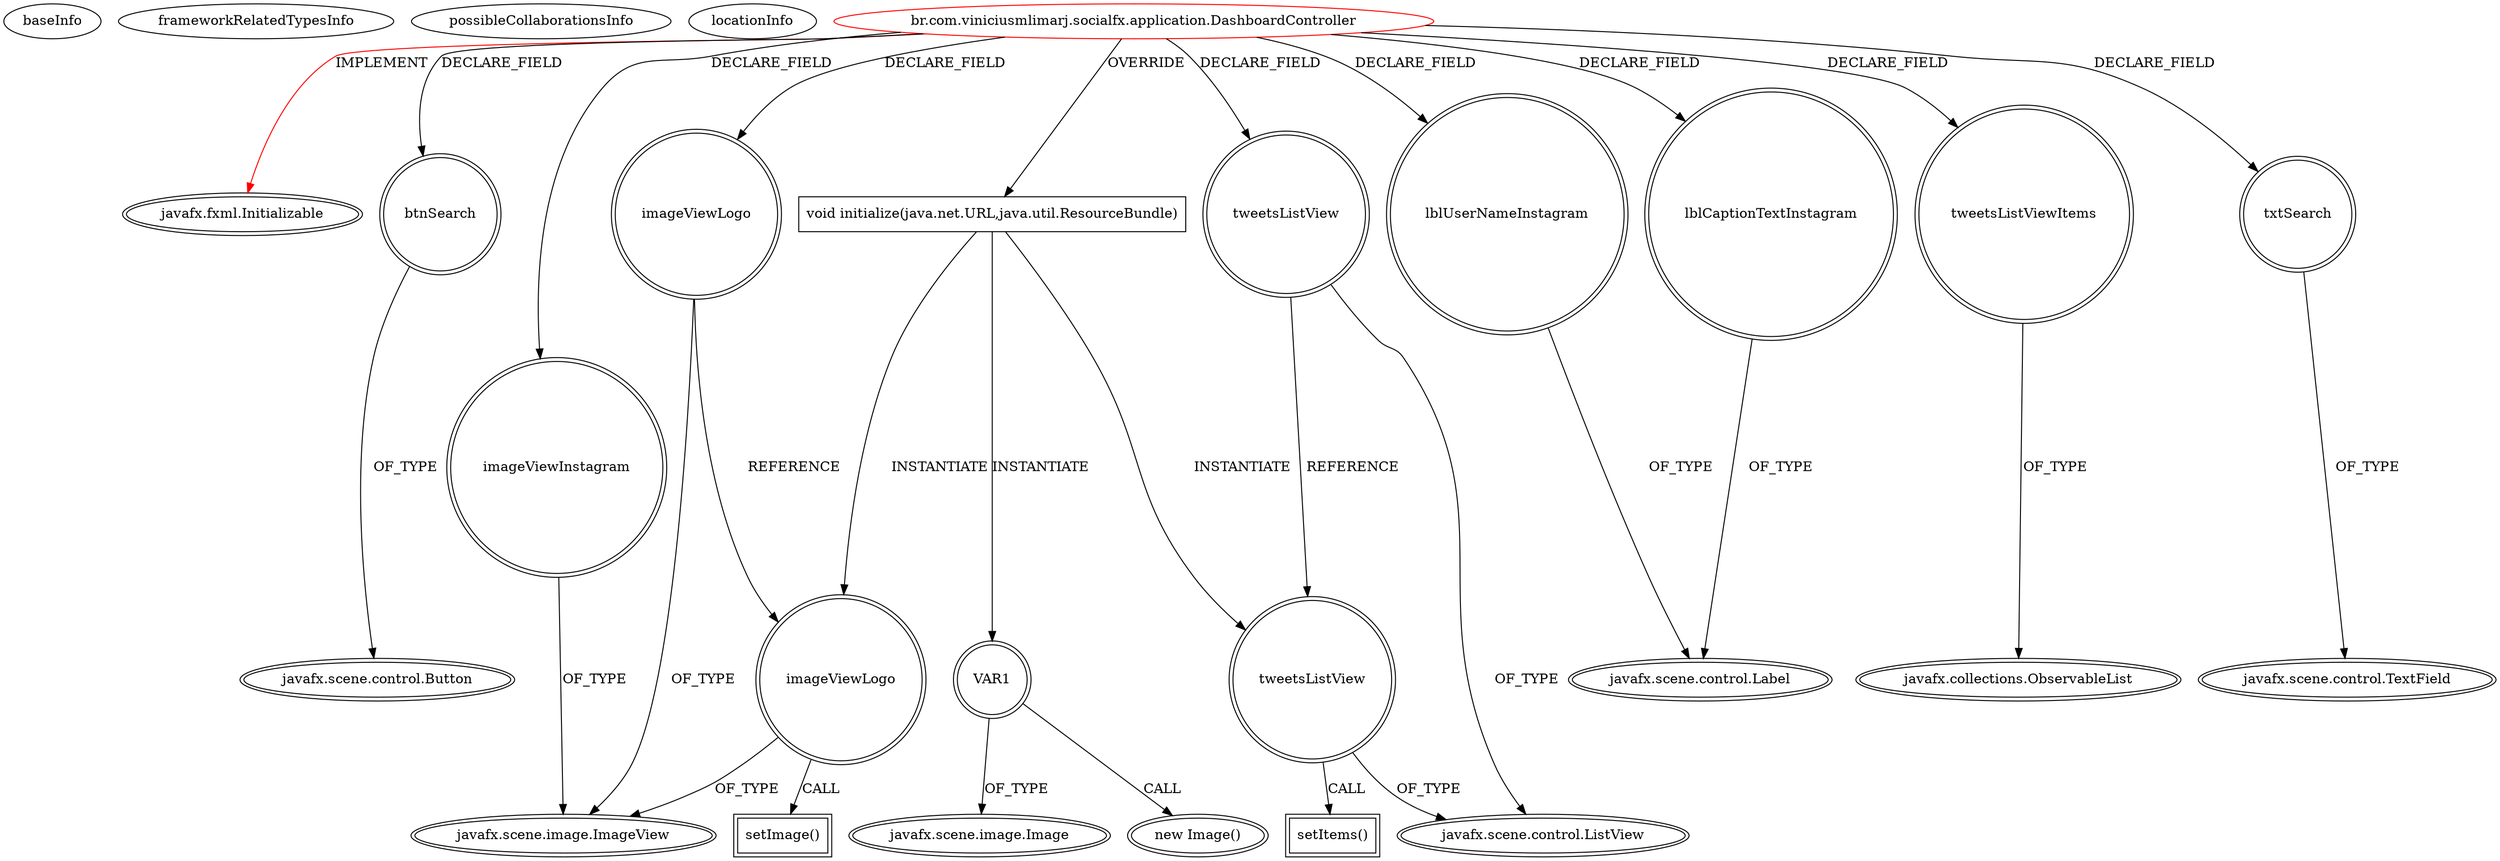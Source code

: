 digraph {
baseInfo[graphId=4705,category="extension_graph",isAnonymous=false,possibleRelation=false]
frameworkRelatedTypesInfo[0="javafx.fxml.Initializable"]
possibleCollaborationsInfo[]
locationInfo[projectName="viniciusmlimarj-SocialFX",filePath="/viniciusmlimarj-SocialFX/SocialFX-master/src/br/com/viniciusmlimarj/socialfx/application/DashboardController.java",contextSignature="DashboardController",graphId="4705"]
0[label="br.com.viniciusmlimarj.socialfx.application.DashboardController",vertexType="ROOT_CLIENT_CLASS_DECLARATION",isFrameworkType=false,color=red]
1[label="javafx.fxml.Initializable",vertexType="FRAMEWORK_INTERFACE_TYPE",isFrameworkType=true,peripheries=2]
2[label="btnSearch",vertexType="FIELD_DECLARATION",isFrameworkType=true,peripheries=2,shape=circle]
3[label="javafx.scene.control.Button",vertexType="FRAMEWORK_CLASS_TYPE",isFrameworkType=true,peripheries=2]
4[label="imageViewInstagram",vertexType="FIELD_DECLARATION",isFrameworkType=true,peripheries=2,shape=circle]
5[label="javafx.scene.image.ImageView",vertexType="FRAMEWORK_CLASS_TYPE",isFrameworkType=true,peripheries=2]
6[label="imageViewLogo",vertexType="FIELD_DECLARATION",isFrameworkType=true,peripheries=2,shape=circle]
8[label="lblCaptionTextInstagram",vertexType="FIELD_DECLARATION",isFrameworkType=true,peripheries=2,shape=circle]
9[label="javafx.scene.control.Label",vertexType="FRAMEWORK_CLASS_TYPE",isFrameworkType=true,peripheries=2]
10[label="lblUserNameInstagram",vertexType="FIELD_DECLARATION",isFrameworkType=true,peripheries=2,shape=circle]
12[label="tweetsListView",vertexType="FIELD_DECLARATION",isFrameworkType=true,peripheries=2,shape=circle]
13[label="javafx.scene.control.ListView",vertexType="FRAMEWORK_CLASS_TYPE",isFrameworkType=true,peripheries=2]
14[label="tweetsListViewItems",vertexType="FIELD_DECLARATION",isFrameworkType=true,peripheries=2,shape=circle]
15[label="javafx.collections.ObservableList",vertexType="FRAMEWORK_INTERFACE_TYPE",isFrameworkType=true,peripheries=2]
16[label="txtSearch",vertexType="FIELD_DECLARATION",isFrameworkType=true,peripheries=2,shape=circle]
17[label="javafx.scene.control.TextField",vertexType="FRAMEWORK_CLASS_TYPE",isFrameworkType=true,peripheries=2]
18[label="void initialize(java.net.URL,java.util.ResourceBundle)",vertexType="OVERRIDING_METHOD_DECLARATION",isFrameworkType=false,shape=box]
19[label="imageViewLogo",vertexType="VARIABLE_EXPRESION",isFrameworkType=true,peripheries=2,shape=circle]
20[label="setImage()",vertexType="INSIDE_CALL",isFrameworkType=true,peripheries=2,shape=box]
23[label="VAR1",vertexType="VARIABLE_EXPRESION",isFrameworkType=true,peripheries=2,shape=circle]
24[label="javafx.scene.image.Image",vertexType="FRAMEWORK_CLASS_TYPE",isFrameworkType=true,peripheries=2]
22[label="new Image()",vertexType="CONSTRUCTOR_CALL",isFrameworkType=true,peripheries=2]
25[label="tweetsListView",vertexType="VARIABLE_EXPRESION",isFrameworkType=true,peripheries=2,shape=circle]
26[label="setItems()",vertexType="INSIDE_CALL",isFrameworkType=true,peripheries=2,shape=box]
0->1[label="IMPLEMENT",color=red]
0->2[label="DECLARE_FIELD"]
2->3[label="OF_TYPE"]
0->4[label="DECLARE_FIELD"]
4->5[label="OF_TYPE"]
0->6[label="DECLARE_FIELD"]
6->5[label="OF_TYPE"]
0->8[label="DECLARE_FIELD"]
8->9[label="OF_TYPE"]
0->10[label="DECLARE_FIELD"]
10->9[label="OF_TYPE"]
0->12[label="DECLARE_FIELD"]
12->13[label="OF_TYPE"]
0->14[label="DECLARE_FIELD"]
14->15[label="OF_TYPE"]
0->16[label="DECLARE_FIELD"]
16->17[label="OF_TYPE"]
0->18[label="OVERRIDE"]
18->19[label="INSTANTIATE"]
6->19[label="REFERENCE"]
19->5[label="OF_TYPE"]
19->20[label="CALL"]
18->23[label="INSTANTIATE"]
23->24[label="OF_TYPE"]
23->22[label="CALL"]
18->25[label="INSTANTIATE"]
12->25[label="REFERENCE"]
25->13[label="OF_TYPE"]
25->26[label="CALL"]
}
